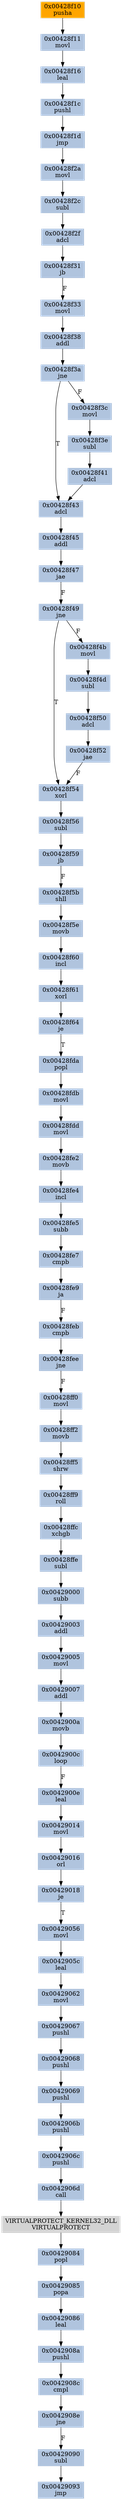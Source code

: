 strict digraph G {
	graph [bgcolor=transparent,
		name=G
	];
	node [color=lightsteelblue,
		fillcolor=lightsteelblue,
		shape=rectangle,
		style=filled
	];
	"0x00429068"	[label="0x00429068
pushl"];
	"0x00429069"	[label="0x00429069
pushl"];
	"0x00429068" -> "0x00429069"	[color="#000000"];
	"0x00428f45"	[label="0x00428f45
addl"];
	"0x00428f47"	[label="0x00428f47
jae"];
	"0x00428f45" -> "0x00428f47"	[color="#000000"];
	"0x00428f38"	[label="0x00428f38
addl"];
	"0x00428f3a"	[label="0x00428f3a
jne"];
	"0x00428f38" -> "0x00428f3a"	[color="#000000"];
	"0x00428f31"	[label="0x00428f31
jb"];
	"0x00428f33"	[label="0x00428f33
movl"];
	"0x00428f31" -> "0x00428f33"	[color="#000000",
		label=F];
	"0x00428f2a"	[label="0x00428f2a
movl"];
	"0x00428f2c"	[label="0x00428f2c
subl"];
	"0x00428f2a" -> "0x00428f2c"	[color="#000000"];
	"0x00428fda"	[label="0x00428fda
popl"];
	"0x00428fdb"	[label="0x00428fdb
movl"];
	"0x00428fda" -> "0x00428fdb"	[color="#000000"];
	"0x00428f60"	[label="0x00428f60
incl"];
	"0x00428f61"	[label="0x00428f61
xorl"];
	"0x00428f60" -> "0x00428f61"	[color="#000000"];
	"0x00429000"	[label="0x00429000
subb"];
	"0x00429003"	[label="0x00429003
addl"];
	"0x00429000" -> "0x00429003"	[color="#000000"];
	"0x0042908e"	[label="0x0042908e
jne"];
	"0x00429090"	[label="0x00429090
subl"];
	"0x0042908e" -> "0x00429090"	[color="#000000",
		label=F];
	"0x0042906d"	[label="0x0042906d
call"];
	VIRTUALPROTECT_KERNEL32_DLL	[color=lightgrey,
		fillcolor=lightgrey,
		label="VIRTUALPROTECT_KERNEL32_DLL
VIRTUALPROTECT"];
	"0x0042906d" -> VIRTUALPROTECT_KERNEL32_DLL	[color="#000000"];
	"0x00428f5b"	[label="0x00428f5b
shll"];
	"0x00428f5e"	[label="0x00428f5e
movb"];
	"0x00428f5b" -> "0x00428f5e"	[color="#000000"];
	"0x00428ff2"	[label="0x00428ff2
movb"];
	"0x00428ff5"	[label="0x00428ff5
shrw"];
	"0x00428ff2" -> "0x00428ff5"	[color="#000000"];
	"0x00428ff0"	[label="0x00428ff0
movl"];
	"0x00428ff0" -> "0x00428ff2"	[color="#000000"];
	"0x00428ffc"	[label="0x00428ffc
xchgb"];
	"0x00428ffe"	[label="0x00428ffe
subl"];
	"0x00428ffc" -> "0x00428ffe"	[color="#000000"];
	"0x00428fdd"	[label="0x00428fdd
movl"];
	"0x00428fdb" -> "0x00428fdd"	[color="#000000"];
	"0x00429018"	[label="0x00429018
je"];
	"0x00429056"	[label="0x00429056
movl"];
	"0x00429018" -> "0x00429056"	[color="#000000",
		label=T];
	"0x0042905c"	[label="0x0042905c
leal"];
	"0x00429056" -> "0x0042905c"	[color="#000000"];
	"0x00428f10"	[color=lightgrey,
		fillcolor=orange,
		label="0x00428f10
pusha"];
	"0x00428f11"	[label="0x00428f11
movl"];
	"0x00428f10" -> "0x00428f11"	[color="#000000"];
	"0x00429062"	[label="0x00429062
movl"];
	"0x0042905c" -> "0x00429062"	[color="#000000"];
	"0x00428ff9"	[label="0x00428ff9
roll"];
	"0x00428ff9" -> "0x00428ffc"	[color="#000000"];
	"0x00429016"	[label="0x00429016
orl"];
	"0x00429016" -> "0x00429018"	[color="#000000"];
	"0x0042906b"	[label="0x0042906b
pushl"];
	"0x00429069" -> "0x0042906b"	[color="#000000"];
	"0x00429067"	[label="0x00429067
pushl"];
	"0x00429067" -> "0x00429068"	[color="#000000"];
	"0x00429007"	[label="0x00429007
addl"];
	"0x0042900a"	[label="0x0042900a
movb"];
	"0x00429007" -> "0x0042900a"	[color="#000000"];
	"0x00428feb"	[label="0x00428feb
cmpb"];
	"0x00428fee"	[label="0x00428fee
jne"];
	"0x00428feb" -> "0x00428fee"	[color="#000000"];
	"0x00428f64"	[label="0x00428f64
je"];
	"0x00428f61" -> "0x00428f64"	[color="#000000"];
	"0x0042906c"	[label="0x0042906c
pushl"];
	"0x0042906c" -> "0x0042906d"	[color="#000000"];
	"0x00428f54"	[label="0x00428f54
xorl"];
	"0x00428f56"	[label="0x00428f56
subl"];
	"0x00428f54" -> "0x00428f56"	[color="#000000"];
	"0x00428f41"	[label="0x00428f41
adcl"];
	"0x00428f43"	[label="0x00428f43
adcl"];
	"0x00428f41" -> "0x00428f43"	[color="#000000"];
	"0x00429093"	[label="0x00429093
jmp"];
	"0x00428f16"	[label="0x00428f16
leal"];
	"0x00428f1c"	[label="0x00428f1c
pushl"];
	"0x00428f16" -> "0x00428f1c"	[color="#000000"];
	"0x00428fe4"	[label="0x00428fe4
incl"];
	"0x00428fe5"	[label="0x00428fe5
subb"];
	"0x00428fe4" -> "0x00428fe5"	[color="#000000"];
	"0x00428f59"	[label="0x00428f59
jb"];
	"0x00428f59" -> "0x00428f5b"	[color="#000000",
		label=F];
	"0x00428fee" -> "0x00428ff0"	[color="#000000",
		label=F];
	"0x00428f49"	[label="0x00428f49
jne"];
	"0x00428f49" -> "0x00428f54"	[color="#000000",
		label=T];
	"0x00428f4b"	[label="0x00428f4b
movl"];
	"0x00428f49" -> "0x00428f4b"	[color="#000000",
		label=F];
	"0x00428f1d"	[label="0x00428f1d
jmp"];
	"0x00428f1d" -> "0x00428f2a"	[color="#000000"];
	"0x00428f11" -> "0x00428f16"	[color="#000000"];
	"0x00429005"	[label="0x00429005
movl"];
	"0x00429003" -> "0x00429005"	[color="#000000"];
	"0x00428f1c" -> "0x00428f1d"	[color="#000000"];
	"0x00428fe2"	[label="0x00428fe2
movb"];
	"0x00428fe2" -> "0x00428fe4"	[color="#000000"];
	"0x00428f33" -> "0x00428f38"	[color="#000000"];
	"0x00428ffe" -> "0x00429000"	[color="#000000"];
	"0x00428ff5" -> "0x00428ff9"	[color="#000000"];
	"0x0042908a"	[label="0x0042908a
pushl"];
	"0x0042908c"	[label="0x0042908c
cmpl"];
	"0x0042908a" -> "0x0042908c"	[color="#000000"];
	"0x00429084"	[label="0x00429084
popl"];
	"0x00429085"	[label="0x00429085
popa"];
	"0x00429084" -> "0x00429085"	[color="#000000"];
	"0x00429014"	[label="0x00429014
movl"];
	"0x00429014" -> "0x00429016"	[color="#000000"];
	"0x00428f3e"	[label="0x00428f3e
subl"];
	"0x00428f3e" -> "0x00428f41"	[color="#000000"];
	VIRTUALPROTECT_KERNEL32_DLL -> "0x00429084"	[color="#000000"];
	"0x00429062" -> "0x00429067"	[color="#000000"];
	"0x00428f56" -> "0x00428f59"	[color="#000000"];
	"0x00428f50"	[label="0x00428f50
adcl"];
	"0x00428f52"	[label="0x00428f52
jae"];
	"0x00428f50" -> "0x00428f52"	[color="#000000"];
	"0x0042900e"	[label="0x0042900e
leal"];
	"0x0042900e" -> "0x00429014"	[color="#000000"];
	"0x00428f3a" -> "0x00428f43"	[color="#000000",
		label=T];
	"0x00428f3c"	[label="0x00428f3c
movl"];
	"0x00428f3a" -> "0x00428f3c"	[color="#000000",
		label=F];
	"0x00428f2f"	[label="0x00428f2f
adcl"];
	"0x00428f2c" -> "0x00428f2f"	[color="#000000"];
	"0x00428f43" -> "0x00428f45"	[color="#000000"];
	"0x00428f64" -> "0x00428fda"	[color="#000000",
		label=T];
	"0x0042900c"	[label="0x0042900c
loop"];
	"0x0042900a" -> "0x0042900c"	[color="#000000"];
	"0x00428f4d"	[label="0x00428f4d
subl"];
	"0x00428f4d" -> "0x00428f50"	[color="#000000"];
	"0x0042906b" -> "0x0042906c"	[color="#000000"];
	"0x00428f4b" -> "0x00428f4d"	[color="#000000"];
	"0x00429090" -> "0x00429093"	[color="#000000"];
	"0x00428f2f" -> "0x00428f31"	[color="#000000"];
	"0x00428fdd" -> "0x00428fe2"	[color="#000000"];
	"0x0042908c" -> "0x0042908e"	[color="#000000"];
	"0x0042900c" -> "0x0042900e"	[color="#000000",
		label=F];
	"0x00429086"	[label="0x00429086
leal"];
	"0x00429085" -> "0x00429086"	[color="#000000"];
	"0x00428f3c" -> "0x00428f3e"	[color="#000000"];
	"0x00428fe7"	[label="0x00428fe7
cmpb"];
	"0x00428fe9"	[label="0x00428fe9
ja"];
	"0x00428fe7" -> "0x00428fe9"	[color="#000000"];
	"0x00429086" -> "0x0042908a"	[color="#000000"];
	"0x00428f52" -> "0x00428f54"	[color="#000000",
		label=F];
	"0x00428f47" -> "0x00428f49"	[color="#000000",
		label=F];
	"0x00428fe9" -> "0x00428feb"	[color="#000000",
		label=F];
	"0x00429005" -> "0x00429007"	[color="#000000"];
	"0x00428fe5" -> "0x00428fe7"	[color="#000000"];
	"0x00428f5e" -> "0x00428f60"	[color="#000000"];
}
